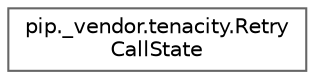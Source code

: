 digraph "Graphical Class Hierarchy"
{
 // LATEX_PDF_SIZE
  bgcolor="transparent";
  edge [fontname=Helvetica,fontsize=10,labelfontname=Helvetica,labelfontsize=10];
  node [fontname=Helvetica,fontsize=10,shape=box,height=0.2,width=0.4];
  rankdir="LR";
  Node0 [id="Node000000",label="pip._vendor.tenacity.Retry\lCallState",height=0.2,width=0.4,color="grey40", fillcolor="white", style="filled",URL="$de/df9/classpip_1_1__vendor_1_1tenacity_1_1RetryCallState.html",tooltip=" "];
}
